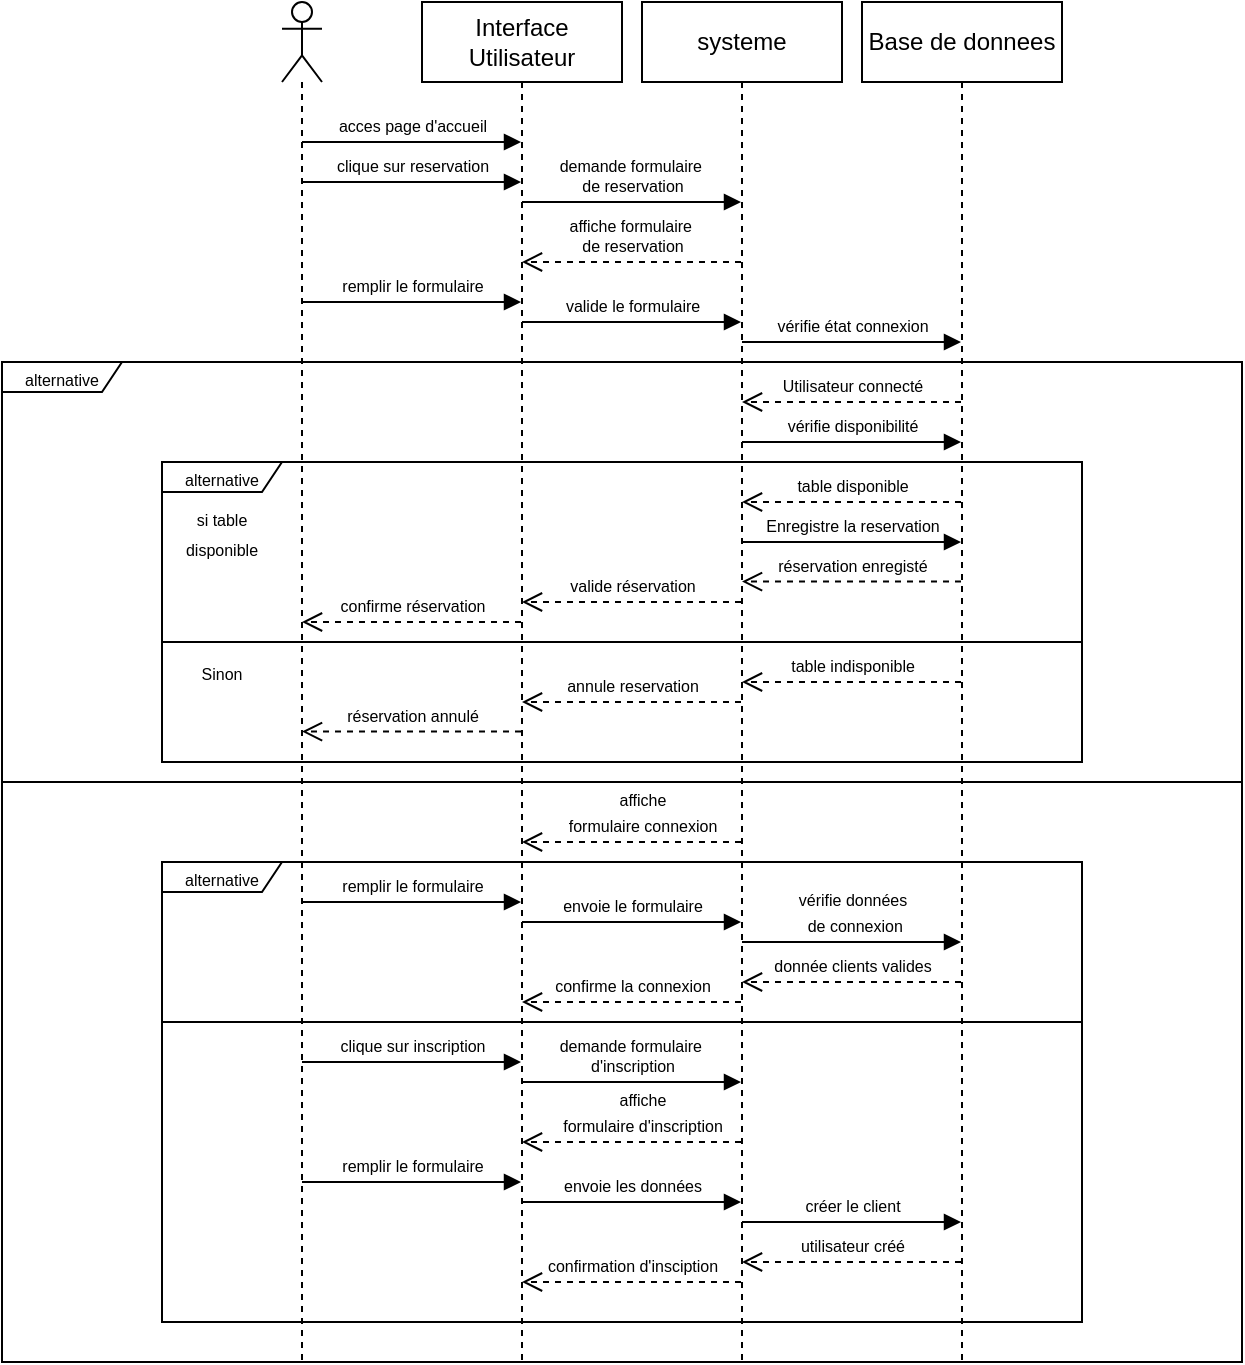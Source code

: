 <mxfile version="24.4.9" type="github">
  <diagram name="Page-1" id="2YBvvXClWsGukQMizWep">
    <mxGraphModel dx="988" dy="527" grid="1" gridSize="10" guides="1" tooltips="1" connect="1" arrows="1" fold="1" page="1" pageScale="1" pageWidth="850" pageHeight="1100" math="0" shadow="0">
      <root>
        <mxCell id="0" />
        <mxCell id="1" parent="0" />
        <mxCell id="sVpzyaRqVHjPGsMaTo8v-43" value="" style="rounded=0;whiteSpace=wrap;html=1;" vertex="1" parent="1">
          <mxGeometry x="100" y="410" width="620" height="290" as="geometry" />
        </mxCell>
        <mxCell id="sVpzyaRqVHjPGsMaTo8v-51" value="" style="rounded=0;whiteSpace=wrap;html=1;" vertex="1" parent="1">
          <mxGeometry x="180" y="530" width="460" height="150" as="geometry" />
        </mxCell>
        <mxCell id="sVpzyaRqVHjPGsMaTo8v-37" value="" style="rounded=0;whiteSpace=wrap;html=1;" vertex="1" parent="1">
          <mxGeometry x="180" y="340" width="460" height="60" as="geometry" />
        </mxCell>
        <mxCell id="sVpzyaRqVHjPGsMaTo8v-5" value="Interface Utilisateur" style="shape=umlLifeline;perimeter=lifelinePerimeter;whiteSpace=wrap;html=1;container=1;dropTarget=0;collapsible=0;recursiveResize=0;outlineConnect=0;portConstraint=eastwest;newEdgeStyle={&quot;curved&quot;:0,&quot;rounded&quot;:0};" vertex="1" parent="1">
          <mxGeometry x="310" y="20" width="100" height="680" as="geometry" />
        </mxCell>
        <mxCell id="sVpzyaRqVHjPGsMaTo8v-9" value="systeme" style="shape=umlLifeline;perimeter=lifelinePerimeter;whiteSpace=wrap;html=1;container=1;dropTarget=0;collapsible=0;recursiveResize=0;outlineConnect=0;portConstraint=eastwest;newEdgeStyle={&quot;curved&quot;:0,&quot;rounded&quot;:0};" vertex="1" parent="1">
          <mxGeometry x="420" y="20" width="100" height="680" as="geometry" />
        </mxCell>
        <mxCell id="sVpzyaRqVHjPGsMaTo8v-10" value="Base de donnees" style="shape=umlLifeline;perimeter=lifelinePerimeter;whiteSpace=wrap;html=1;container=1;dropTarget=0;collapsible=0;recursiveResize=0;outlineConnect=0;portConstraint=eastwest;newEdgeStyle={&quot;curved&quot;:0,&quot;rounded&quot;:0};" vertex="1" parent="1">
          <mxGeometry x="530" y="20" width="100" height="680" as="geometry" />
        </mxCell>
        <mxCell id="sVpzyaRqVHjPGsMaTo8v-14" value="" style="shape=umlLifeline;perimeter=lifelinePerimeter;whiteSpace=wrap;html=1;container=1;dropTarget=0;collapsible=0;recursiveResize=0;outlineConnect=0;portConstraint=eastwest;newEdgeStyle={&quot;curved&quot;:0,&quot;rounded&quot;:0};participant=umlActor;" vertex="1" parent="1">
          <mxGeometry x="240" y="20" width="20" height="680" as="geometry" />
        </mxCell>
        <mxCell id="sVpzyaRqVHjPGsMaTo8v-15" value="&lt;font style=&quot;font-size: 8px;&quot;&gt;clique sur reservation&lt;/font&gt;" style="html=1;verticalAlign=bottom;endArrow=block;curved=0;rounded=0;" edge="1" parent="1">
          <mxGeometry width="80" relative="1" as="geometry">
            <mxPoint x="250" y="110" as="sourcePoint" />
            <mxPoint x="359.5" y="110" as="targetPoint" />
          </mxGeometry>
        </mxCell>
        <mxCell id="sVpzyaRqVHjPGsMaTo8v-16" value="&lt;font style=&quot;font-size: 8px;&quot;&gt;acces page d&#39;accueil&lt;/font&gt;" style="html=1;verticalAlign=bottom;endArrow=block;curved=0;rounded=0;" edge="1" parent="1">
          <mxGeometry width="80" relative="1" as="geometry">
            <mxPoint x="250" y="90" as="sourcePoint" />
            <mxPoint x="359.5" y="90" as="targetPoint" />
          </mxGeometry>
        </mxCell>
        <mxCell id="sVpzyaRqVHjPGsMaTo8v-17" value="&lt;font style=&quot;font-size: 8px;&quot;&gt;demande formulaire&amp;nbsp;&lt;/font&gt;&lt;div style=&quot;font-size: 8px;&quot;&gt;&lt;font style=&quot;font-size: 8px;&quot;&gt;de reservation&lt;/font&gt;&lt;/div&gt;" style="html=1;verticalAlign=bottom;endArrow=block;curved=0;rounded=0;" edge="1" parent="1">
          <mxGeometry width="80" relative="1" as="geometry">
            <mxPoint x="360" y="120" as="sourcePoint" />
            <mxPoint x="469.5" y="120" as="targetPoint" />
          </mxGeometry>
        </mxCell>
        <mxCell id="sVpzyaRqVHjPGsMaTo8v-18" value="&lt;font style=&quot;font-size: 8px;&quot;&gt;affiche formulaire&amp;nbsp;&lt;/font&gt;&lt;div style=&quot;font-size: 8px;&quot;&gt;de reservation&lt;/div&gt;" style="html=1;verticalAlign=bottom;endArrow=open;dashed=1;endSize=8;curved=0;rounded=0;" edge="1" parent="1">
          <mxGeometry relative="1" as="geometry">
            <mxPoint x="469.5" y="150" as="sourcePoint" />
            <mxPoint x="360" y="150" as="targetPoint" />
          </mxGeometry>
        </mxCell>
        <mxCell id="sVpzyaRqVHjPGsMaTo8v-19" value="&lt;span style=&quot;font-size: 8px;&quot;&gt;remplir le formulaire&lt;/span&gt;" style="html=1;verticalAlign=bottom;endArrow=block;curved=0;rounded=0;" edge="1" parent="1">
          <mxGeometry width="80" relative="1" as="geometry">
            <mxPoint x="250" y="170" as="sourcePoint" />
            <mxPoint x="359.5" y="170" as="targetPoint" />
          </mxGeometry>
        </mxCell>
        <mxCell id="sVpzyaRqVHjPGsMaTo8v-20" value="&lt;span style=&quot;font-size: 8px;&quot;&gt;valide le formulaire&lt;/span&gt;" style="html=1;verticalAlign=bottom;endArrow=block;curved=0;rounded=0;" edge="1" parent="1">
          <mxGeometry width="80" relative="1" as="geometry">
            <mxPoint x="360" y="180" as="sourcePoint" />
            <mxPoint x="469.5" y="180" as="targetPoint" />
          </mxGeometry>
        </mxCell>
        <mxCell id="sVpzyaRqVHjPGsMaTo8v-25" value="&lt;font style=&quot;font-size: 8px;&quot;&gt;alternative&lt;/font&gt;" style="shape=umlFrame;whiteSpace=wrap;html=1;pointerEvents=0;width=60;height=15;" vertex="1" parent="1">
          <mxGeometry x="100" y="200" width="620" height="210" as="geometry" />
        </mxCell>
        <mxCell id="sVpzyaRqVHjPGsMaTo8v-27" value="&lt;span style=&quot;font-size: 8px;&quot;&gt;vérifie état connexion&lt;/span&gt;" style="html=1;verticalAlign=bottom;endArrow=block;curved=0;rounded=0;" edge="1" parent="1">
          <mxGeometry width="80" relative="1" as="geometry">
            <mxPoint x="470" y="190" as="sourcePoint" />
            <mxPoint x="579.5" y="190" as="targetPoint" />
          </mxGeometry>
        </mxCell>
        <mxCell id="sVpzyaRqVHjPGsMaTo8v-28" value="&lt;span style=&quot;font-size: 8px;&quot;&gt;Utilisateur connecté&lt;/span&gt;" style="html=1;verticalAlign=bottom;endArrow=open;dashed=1;endSize=8;curved=0;rounded=0;" edge="1" parent="1">
          <mxGeometry relative="1" as="geometry">
            <mxPoint x="579.5" y="220" as="sourcePoint" />
            <mxPoint x="470" y="220" as="targetPoint" />
          </mxGeometry>
        </mxCell>
        <mxCell id="sVpzyaRqVHjPGsMaTo8v-30" value="&lt;span style=&quot;font-size: 8px;&quot;&gt;vérifie disponibilité&lt;/span&gt;" style="html=1;verticalAlign=bottom;endArrow=block;curved=0;rounded=0;" edge="1" parent="1">
          <mxGeometry width="80" relative="1" as="geometry">
            <mxPoint x="470" y="240" as="sourcePoint" />
            <mxPoint x="579.5" y="240" as="targetPoint" />
          </mxGeometry>
        </mxCell>
        <mxCell id="sVpzyaRqVHjPGsMaTo8v-31" value="&lt;font style=&quot;font-size: 8px;&quot;&gt;alternative&lt;/font&gt;" style="shape=umlFrame;whiteSpace=wrap;html=1;pointerEvents=0;width=60;height=15;" vertex="1" parent="1">
          <mxGeometry x="180" y="250" width="460" height="90" as="geometry" />
        </mxCell>
        <mxCell id="sVpzyaRqVHjPGsMaTo8v-32" value="&lt;span style=&quot;font-size: 8px;&quot;&gt;table disponible&lt;/span&gt;" style="html=1;verticalAlign=bottom;endArrow=open;dashed=1;endSize=8;curved=0;rounded=0;" edge="1" parent="1">
          <mxGeometry relative="1" as="geometry">
            <mxPoint x="579.5" y="270" as="sourcePoint" />
            <mxPoint x="470" y="270" as="targetPoint" />
          </mxGeometry>
        </mxCell>
        <mxCell id="sVpzyaRqVHjPGsMaTo8v-33" value="&lt;span style=&quot;font-size: 8px;&quot;&gt;Enregistre la reservation&lt;/span&gt;" style="html=1;verticalAlign=bottom;endArrow=block;curved=0;rounded=0;" edge="1" parent="1">
          <mxGeometry width="80" relative="1" as="geometry">
            <mxPoint x="470" y="290" as="sourcePoint" />
            <mxPoint x="579.5" y="290" as="targetPoint" />
          </mxGeometry>
        </mxCell>
        <mxCell id="sVpzyaRqVHjPGsMaTo8v-34" value="&lt;span style=&quot;font-size: 8px;&quot;&gt;réservation enregisté&lt;/span&gt;" style="html=1;verticalAlign=bottom;endArrow=open;dashed=1;endSize=8;curved=0;rounded=0;" edge="1" parent="1">
          <mxGeometry relative="1" as="geometry">
            <mxPoint x="579.5" y="309.76" as="sourcePoint" />
            <mxPoint x="470" y="309.76" as="targetPoint" />
          </mxGeometry>
        </mxCell>
        <mxCell id="sVpzyaRqVHjPGsMaTo8v-35" value="&lt;span style=&quot;font-size: 8px;&quot;&gt;valide réservation&lt;/span&gt;" style="html=1;verticalAlign=bottom;endArrow=open;dashed=1;endSize=8;curved=0;rounded=0;" edge="1" parent="1">
          <mxGeometry relative="1" as="geometry">
            <mxPoint x="469.5" y="320" as="sourcePoint" />
            <mxPoint x="360" y="320" as="targetPoint" />
          </mxGeometry>
        </mxCell>
        <mxCell id="sVpzyaRqVHjPGsMaTo8v-36" value="&lt;span style=&quot;font-size: 8px;&quot;&gt;confirme réservation&lt;/span&gt;" style="html=1;verticalAlign=bottom;endArrow=open;dashed=1;endSize=8;curved=0;rounded=0;" edge="1" parent="1">
          <mxGeometry relative="1" as="geometry">
            <mxPoint x="359.5" y="330" as="sourcePoint" />
            <mxPoint x="250" y="330" as="targetPoint" />
          </mxGeometry>
        </mxCell>
        <mxCell id="sVpzyaRqVHjPGsMaTo8v-38" value="&lt;span style=&quot;font-size: 8px;&quot;&gt;table indisponible&lt;/span&gt;" style="html=1;verticalAlign=bottom;endArrow=open;dashed=1;endSize=8;curved=0;rounded=0;" edge="1" parent="1">
          <mxGeometry relative="1" as="geometry">
            <mxPoint x="579.5" y="360" as="sourcePoint" />
            <mxPoint x="470" y="360" as="targetPoint" />
          </mxGeometry>
        </mxCell>
        <mxCell id="sVpzyaRqVHjPGsMaTo8v-39" value="&lt;span style=&quot;font-size: 8px;&quot;&gt;annule reservation&lt;/span&gt;" style="html=1;verticalAlign=bottom;endArrow=open;dashed=1;endSize=8;curved=0;rounded=0;" edge="1" parent="1">
          <mxGeometry relative="1" as="geometry">
            <mxPoint x="469.5" y="370" as="sourcePoint" />
            <mxPoint x="360" y="370" as="targetPoint" />
          </mxGeometry>
        </mxCell>
        <mxCell id="sVpzyaRqVHjPGsMaTo8v-40" value="&lt;span style=&quot;font-size: 8px;&quot;&gt;réservation annulé&lt;/span&gt;" style="html=1;verticalAlign=bottom;endArrow=open;dashed=1;endSize=8;curved=0;rounded=0;" edge="1" parent="1">
          <mxGeometry relative="1" as="geometry">
            <mxPoint x="359.5" y="384.76" as="sourcePoint" />
            <mxPoint x="250" y="384.76" as="targetPoint" />
          </mxGeometry>
        </mxCell>
        <mxCell id="sVpzyaRqVHjPGsMaTo8v-41" value="&lt;font style=&quot;font-size: 8px;&quot;&gt;si table disponible&lt;/font&gt;" style="text;html=1;align=center;verticalAlign=middle;whiteSpace=wrap;rounded=0;" vertex="1" parent="1">
          <mxGeometry x="180" y="270" width="60" height="30" as="geometry" />
        </mxCell>
        <mxCell id="sVpzyaRqVHjPGsMaTo8v-42" value="&lt;font style=&quot;font-size: 8px;&quot;&gt;Sinon&lt;/font&gt;" style="text;html=1;align=center;verticalAlign=middle;whiteSpace=wrap;rounded=0;" vertex="1" parent="1">
          <mxGeometry x="180" y="340" width="60" height="30" as="geometry" />
        </mxCell>
        <mxCell id="sVpzyaRqVHjPGsMaTo8v-44" value="&lt;span style=&quot;font-size: 8px;&quot;&gt;donnée clients valides&lt;/span&gt;" style="html=1;verticalAlign=bottom;endArrow=open;dashed=1;endSize=8;curved=0;rounded=0;" edge="1" parent="1">
          <mxGeometry relative="1" as="geometry">
            <mxPoint x="579.5" y="510" as="sourcePoint" />
            <mxPoint x="470" y="510" as="targetPoint" />
          </mxGeometry>
        </mxCell>
        <mxCell id="sVpzyaRqVHjPGsMaTo8v-45" value="&lt;span style=&quot;font-size: 8px;&quot;&gt;affiche&lt;/span&gt;&lt;div&gt;&lt;span style=&quot;font-size: 8px;&quot;&gt;formulaire connexion&lt;/span&gt;&lt;/div&gt;" style="html=1;verticalAlign=bottom;endArrow=open;dashed=1;endSize=8;curved=0;rounded=0;" edge="1" parent="1">
          <mxGeometry x="-0.096" relative="1" as="geometry">
            <mxPoint x="469.5" y="440" as="sourcePoint" />
            <mxPoint x="360" y="440" as="targetPoint" />
            <mxPoint as="offset" />
          </mxGeometry>
        </mxCell>
        <mxCell id="sVpzyaRqVHjPGsMaTo8v-46" value="&lt;font style=&quot;font-size: 8px;&quot;&gt;alternative&lt;/font&gt;" style="shape=umlFrame;whiteSpace=wrap;html=1;pointerEvents=0;width=60;height=15;" vertex="1" parent="1">
          <mxGeometry x="180" y="450" width="460" height="80" as="geometry" />
        </mxCell>
        <mxCell id="sVpzyaRqVHjPGsMaTo8v-47" value="&lt;span style=&quot;font-size: 8px;&quot;&gt;remplir le formulaire&lt;/span&gt;" style="html=1;verticalAlign=bottom;endArrow=block;curved=0;rounded=0;" edge="1" parent="1">
          <mxGeometry width="80" relative="1" as="geometry">
            <mxPoint x="250" y="470" as="sourcePoint" />
            <mxPoint x="359.5" y="470" as="targetPoint" />
          </mxGeometry>
        </mxCell>
        <mxCell id="sVpzyaRqVHjPGsMaTo8v-48" value="&lt;span style=&quot;font-size: 8px;&quot;&gt;envoie le formulaire&lt;/span&gt;" style="html=1;verticalAlign=bottom;endArrow=block;curved=0;rounded=0;" edge="1" parent="1">
          <mxGeometry width="80" relative="1" as="geometry">
            <mxPoint x="360" y="480" as="sourcePoint" />
            <mxPoint x="469.5" y="480" as="targetPoint" />
          </mxGeometry>
        </mxCell>
        <mxCell id="sVpzyaRqVHjPGsMaTo8v-49" value="&lt;span style=&quot;font-size: 8px;&quot;&gt;vérifie données&lt;/span&gt;&lt;div&gt;&lt;span style=&quot;font-size: 8px;&quot;&gt;&amp;nbsp;de connexion&lt;/span&gt;&lt;/div&gt;" style="html=1;verticalAlign=bottom;endArrow=block;curved=0;rounded=0;" edge="1" parent="1">
          <mxGeometry width="80" relative="1" as="geometry">
            <mxPoint x="470" y="490" as="sourcePoint" />
            <mxPoint x="579.5" y="490" as="targetPoint" />
          </mxGeometry>
        </mxCell>
        <mxCell id="sVpzyaRqVHjPGsMaTo8v-50" value="&lt;span style=&quot;font-size: 8px;&quot;&gt;confirme la connexion&lt;/span&gt;" style="html=1;verticalAlign=bottom;endArrow=open;dashed=1;endSize=8;curved=0;rounded=0;" edge="1" parent="1">
          <mxGeometry relative="1" as="geometry">
            <mxPoint x="469.5" y="520" as="sourcePoint" />
            <mxPoint x="360" y="520" as="targetPoint" />
          </mxGeometry>
        </mxCell>
        <mxCell id="sVpzyaRqVHjPGsMaTo8v-52" value="&lt;span style=&quot;font-size: 8px;&quot;&gt;clique sur inscription&lt;/span&gt;" style="html=1;verticalAlign=bottom;endArrow=block;curved=0;rounded=0;" edge="1" parent="1">
          <mxGeometry width="80" relative="1" as="geometry">
            <mxPoint x="250" y="550" as="sourcePoint" />
            <mxPoint x="359.5" y="550" as="targetPoint" />
          </mxGeometry>
        </mxCell>
        <mxCell id="sVpzyaRqVHjPGsMaTo8v-53" value="&lt;font style=&quot;font-size: 8px;&quot;&gt;demande formulaire&amp;nbsp;&lt;/font&gt;&lt;div style=&quot;font-size: 8px;&quot;&gt;&lt;font style=&quot;font-size: 8px;&quot;&gt;d&#39;inscription&lt;/font&gt;&lt;/div&gt;" style="html=1;verticalAlign=bottom;endArrow=block;curved=0;rounded=0;" edge="1" parent="1">
          <mxGeometry width="80" relative="1" as="geometry">
            <mxPoint x="360" y="560" as="sourcePoint" />
            <mxPoint x="469.5" y="560" as="targetPoint" />
          </mxGeometry>
        </mxCell>
        <mxCell id="sVpzyaRqVHjPGsMaTo8v-55" value="&lt;span style=&quot;font-size: 8px;&quot;&gt;affiche&lt;/span&gt;&lt;div&gt;&lt;span style=&quot;font-size: 8px;&quot;&gt;formulaire d&#39;inscription&lt;/span&gt;&lt;/div&gt;" style="html=1;verticalAlign=bottom;endArrow=open;dashed=1;endSize=8;curved=0;rounded=0;" edge="1" parent="1">
          <mxGeometry x="-0.096" relative="1" as="geometry">
            <mxPoint x="469.5" y="590" as="sourcePoint" />
            <mxPoint x="360" y="590" as="targetPoint" />
            <mxPoint as="offset" />
          </mxGeometry>
        </mxCell>
        <mxCell id="sVpzyaRqVHjPGsMaTo8v-56" value="&lt;span style=&quot;font-size: 8px;&quot;&gt;remplir le formulaire&lt;/span&gt;" style="html=1;verticalAlign=bottom;endArrow=block;curved=0;rounded=0;" edge="1" parent="1">
          <mxGeometry width="80" relative="1" as="geometry">
            <mxPoint x="250" y="610" as="sourcePoint" />
            <mxPoint x="359.5" y="610" as="targetPoint" />
          </mxGeometry>
        </mxCell>
        <mxCell id="sVpzyaRqVHjPGsMaTo8v-57" value="&lt;span style=&quot;font-size: 8px;&quot;&gt;envoie les données&lt;/span&gt;" style="html=1;verticalAlign=bottom;endArrow=block;curved=0;rounded=0;" edge="1" parent="1">
          <mxGeometry width="80" relative="1" as="geometry">
            <mxPoint x="360" y="620" as="sourcePoint" />
            <mxPoint x="469.5" y="620" as="targetPoint" />
          </mxGeometry>
        </mxCell>
        <mxCell id="sVpzyaRqVHjPGsMaTo8v-58" value="&lt;span style=&quot;font-size: 8px;&quot;&gt;créer le client&lt;/span&gt;" style="html=1;verticalAlign=bottom;endArrow=block;curved=0;rounded=0;" edge="1" parent="1">
          <mxGeometry width="80" relative="1" as="geometry">
            <mxPoint x="470" y="630" as="sourcePoint" />
            <mxPoint x="579.5" y="630" as="targetPoint" />
          </mxGeometry>
        </mxCell>
        <mxCell id="sVpzyaRqVHjPGsMaTo8v-59" value="&lt;span style=&quot;font-size: 8px;&quot;&gt;utilisateur créé&lt;/span&gt;" style="html=1;verticalAlign=bottom;endArrow=open;dashed=1;endSize=8;curved=0;rounded=0;" edge="1" parent="1">
          <mxGeometry relative="1" as="geometry">
            <mxPoint x="579.5" y="650" as="sourcePoint" />
            <mxPoint x="470" y="650" as="targetPoint" />
          </mxGeometry>
        </mxCell>
        <mxCell id="sVpzyaRqVHjPGsMaTo8v-62" value="&lt;span style=&quot;font-size: 8px;&quot;&gt;confirmation d&#39;insciption&lt;/span&gt;" style="html=1;verticalAlign=bottom;endArrow=open;dashed=1;endSize=8;curved=0;rounded=0;" edge="1" parent="1">
          <mxGeometry relative="1" as="geometry">
            <mxPoint x="469.5" y="660" as="sourcePoint" />
            <mxPoint x="360" y="660" as="targetPoint" />
          </mxGeometry>
        </mxCell>
      </root>
    </mxGraphModel>
  </diagram>
</mxfile>
